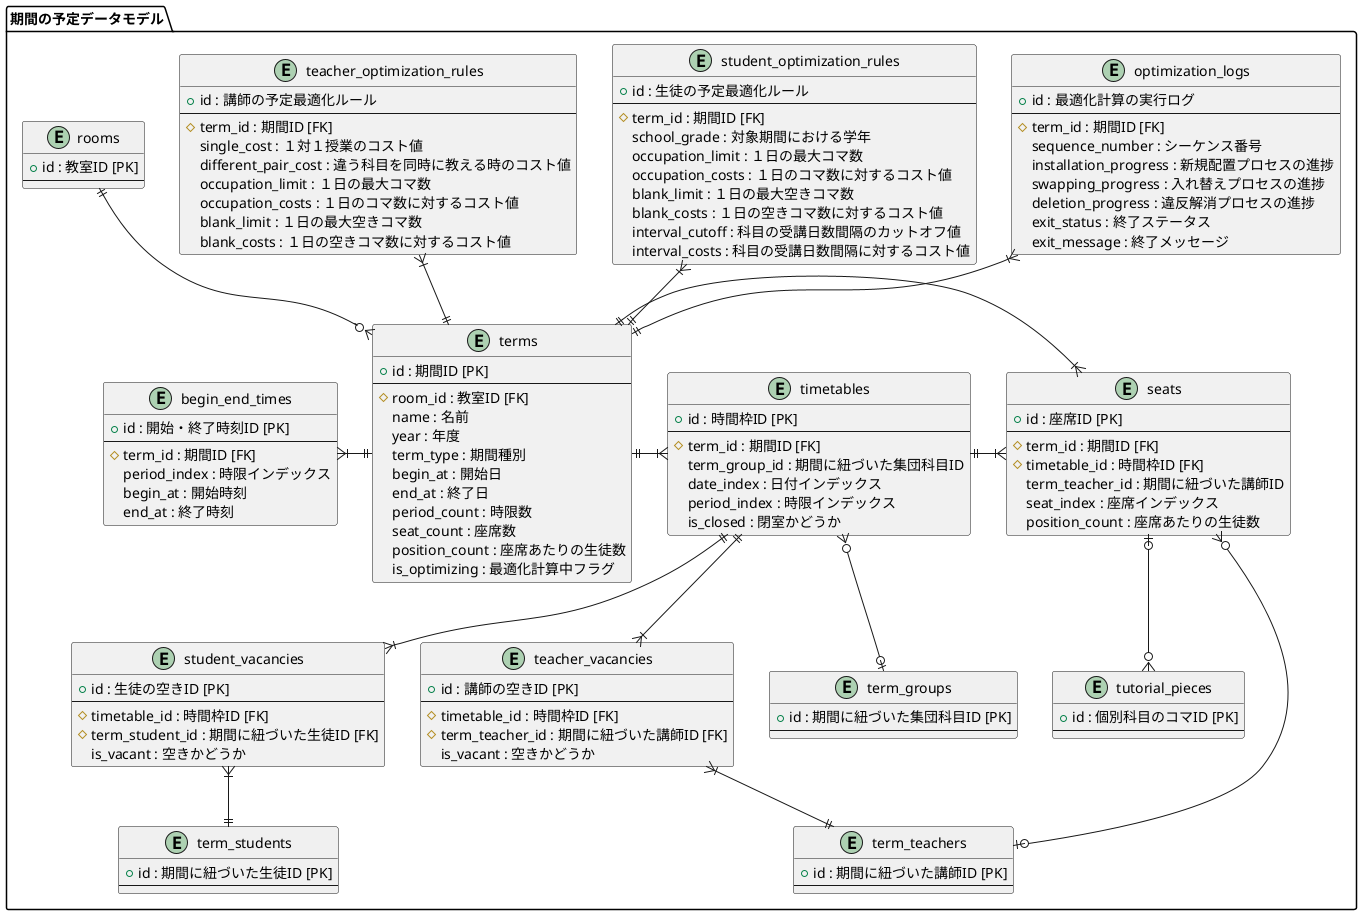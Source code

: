 @startuml term_schedule_data_model

package "期間の予定データモデル" {
  entity "rooms" #F0F0F0 {
    + id : 教室ID [PK]
    --
  }

  entity "terms" {
    + id : 期間ID [PK]
    --
    # room_id : 教室ID [FK]
    name : 名前
    year : 年度
    term_type : 期間種別
    begin_at : 開始日
    end_at : 終了日
    period_count : 時限数
    seat_count : 座席数
    position_count : 座席あたりの生徒数
    is_optimizing : 最適化計算中フラグ
  }

  entity "student_optimization_rules" {
    + id : 生徒の予定最適化ルール
    --
    # term_id : 期間ID [FK]
    school_grade : 対象期間における学年
    occupation_limit : １日の最大コマ数
    occupation_costs : １日のコマ数に対するコスト値
    blank_limit : １日の最大空きコマ数
    blank_costs : １日の空きコマ数に対するコスト値
    interval_cutoff : 科目の受講日数間隔のカットオフ値
    interval_costs : 科目の受講日数間隔に対するコスト値
  }

  entity "teacher_optimization_rules" {
    + id : 講師の予定最適化ルール
    --
    # term_id : 期間ID [FK]
    single_cost : １対１授業のコスト値
    different_pair_cost : 違う科目を同時に教える時のコスト値
    occupation_limit : １日の最大コマ数
    occupation_costs : １日のコマ数に対するコスト値
    blank_limit : １日の最大空きコマ数
    blank_costs : １日の空きコマ数に対するコスト値
  }

  entity "optimization_logs" {
    + id : 最適化計算の実行ログ
    --
    # term_id : 期間ID [FK]
    sequence_number : シーケンス番号
    installation_progress : 新規配置プロセスの進捗
    swapping_progress : 入れ替えプロセスの進捗
    deletion_progress : 違反解消プロセスの進捗
    exit_status : 終了ステータス
    exit_message : 終了メッセージ
  }

  entity "term_students" #F0F0F0 {
    + id : 期間に紐づいた生徒ID [PK]
    --
  }

  entity "term_teachers" #F0F0F0 {
    + id : 期間に紐づいた講師ID [PK]
    --
  }

  entity "term_groups" #F0F0F0 {
    + id : 期間に紐づいた集団科目ID [PK]
    --
  }

  entity "tutorial_pieces" #F0F0F0 {
    + id : 個別科目のコマID [PK]
    --
  }

  entity "begin_end_times" {
    + id : 開始・終了時刻ID [PK]
    --
    # term_id : 期間ID [FK]
    period_index : 時限インデックス
    begin_at : 開始時刻
    end_at : 終了時刻
  }

  entity "timetables" {
    + id : 時間枠ID [PK]
    --
    # term_id : 期間ID [FK]
    term_group_id : 期間に紐づいた集団科目ID
    date_index : 日付インデックス
    period_index : 時限インデックス
    is_closed : 閉室かどうか
  }

  entity "seats" {
    + id : 座席ID [PK]
    --
    # term_id : 期間ID [FK]
    # timetable_id : 時間枠ID [FK]
    term_teacher_id : 期間に紐づいた講師ID
    seat_index : 座席インデックス
    position_count : 座席あたりの生徒数
  }

  entity "student_vacancies" {
    + id : 生徒の空きID [PK]
    --
    # timetable_id : 時間枠ID [FK]
    # term_student_id : 期間に紐づいた生徒ID [FK]
    is_vacant : 空きかどうか
  }

  entity "teacher_vacancies" {
    + id : 講師の空きID [PK]
    --
    # timetable_id : 時間枠ID [FK]
    # term_teacher_id : 期間に紐づいた講師ID [FK]
    is_vacant : 空きかどうか
  }
}

rooms ||-do-o{ terms
terms ||-up-|{ teacher_optimization_rules
terms ||-up-|{ student_optimization_rules 
terms ||-up-|{ optimization_logs 
terms ||-le-|{ begin_end_times
terms ||-ri-|{ timetables
terms ||-ri-|{ seats
timetables ||-ri-|{ seats
timetables ||-do-|{ student_vacancies
timetables ||-do-|{ teacher_vacancies
term_students ||-up-|{ student_vacancies
term_teachers ||-up-|{ teacher_vacancies
term_groups |o-up-o{ timetables
seats }o-do-o| term_teachers
seats |o-do-o{ tutorial_pieces
@enduml
